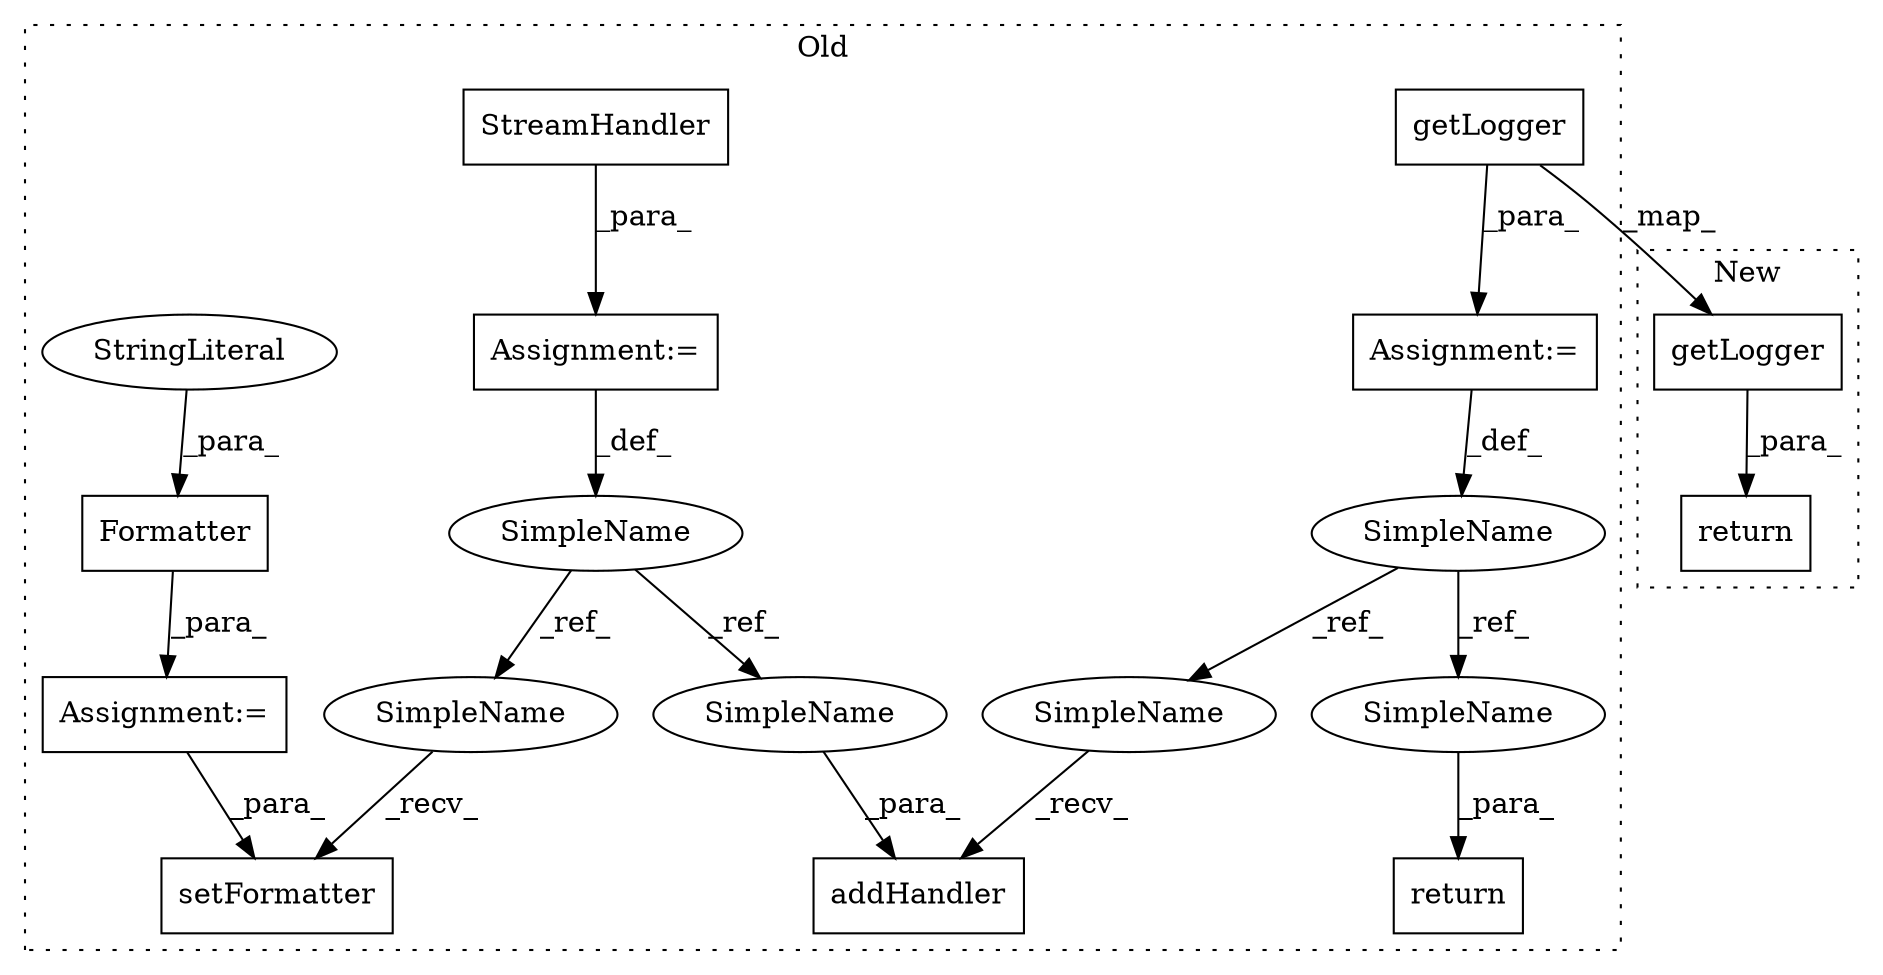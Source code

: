 digraph G {
subgraph cluster0 {
1 [label="StreamHandler" a="32" s="732,756" l="14,1" shape="box"];
3 [label="Assignment:=" a="7" s="723" l="1" shape="box"];
4 [label="addHandler" a="32" s="844,860" l="11,1" shape="box"];
5 [label="getLogger" a="32" s="558,578" l="10,1" shape="box"];
7 [label="setFormatter" a="32" s="803,830" l="13,1" shape="box"];
8 [label="Formatter" a="32" s="643,711" l="10,1" shape="box"];
9 [label="SimpleName" a="42" s="718" l="5" shape="ellipse"];
10 [label="SimpleName" a="42" s="543" l="6" shape="ellipse"];
11 [label="return" a="41" s="867" l="7" shape="box"];
12 [label="StringLiteral" a="45" s="692" l="19" shape="ellipse"];
13 [label="Assignment:=" a="7" s="549" l="1" shape="box"];
14 [label="Assignment:=" a="7" s="634" l="1" shape="box"];
15 [label="SimpleName" a="42" s="855" l="5" shape="ellipse"];
16 [label="SimpleName" a="42" s="797" l="5" shape="ellipse"];
17 [label="SimpleName" a="42" s="837" l="6" shape="ellipse"];
18 [label="SimpleName" a="42" s="874" l="6" shape="ellipse"];
label = "Old";
style="dotted";
}
subgraph cluster1 {
2 [label="return" a="41" s="974" l="7" shape="box"];
6 [label="getLogger" a="32" s="989,1009" l="10,1" shape="box"];
label = "New";
style="dotted";
}
1 -> 3 [label="_para_"];
3 -> 9 [label="_def_"];
5 -> 13 [label="_para_"];
5 -> 6 [label="_map_"];
6 -> 2 [label="_para_"];
8 -> 14 [label="_para_"];
9 -> 15 [label="_ref_"];
9 -> 16 [label="_ref_"];
10 -> 18 [label="_ref_"];
10 -> 17 [label="_ref_"];
12 -> 8 [label="_para_"];
13 -> 10 [label="_def_"];
14 -> 7 [label="_para_"];
15 -> 4 [label="_para_"];
16 -> 7 [label="_recv_"];
17 -> 4 [label="_recv_"];
18 -> 11 [label="_para_"];
}